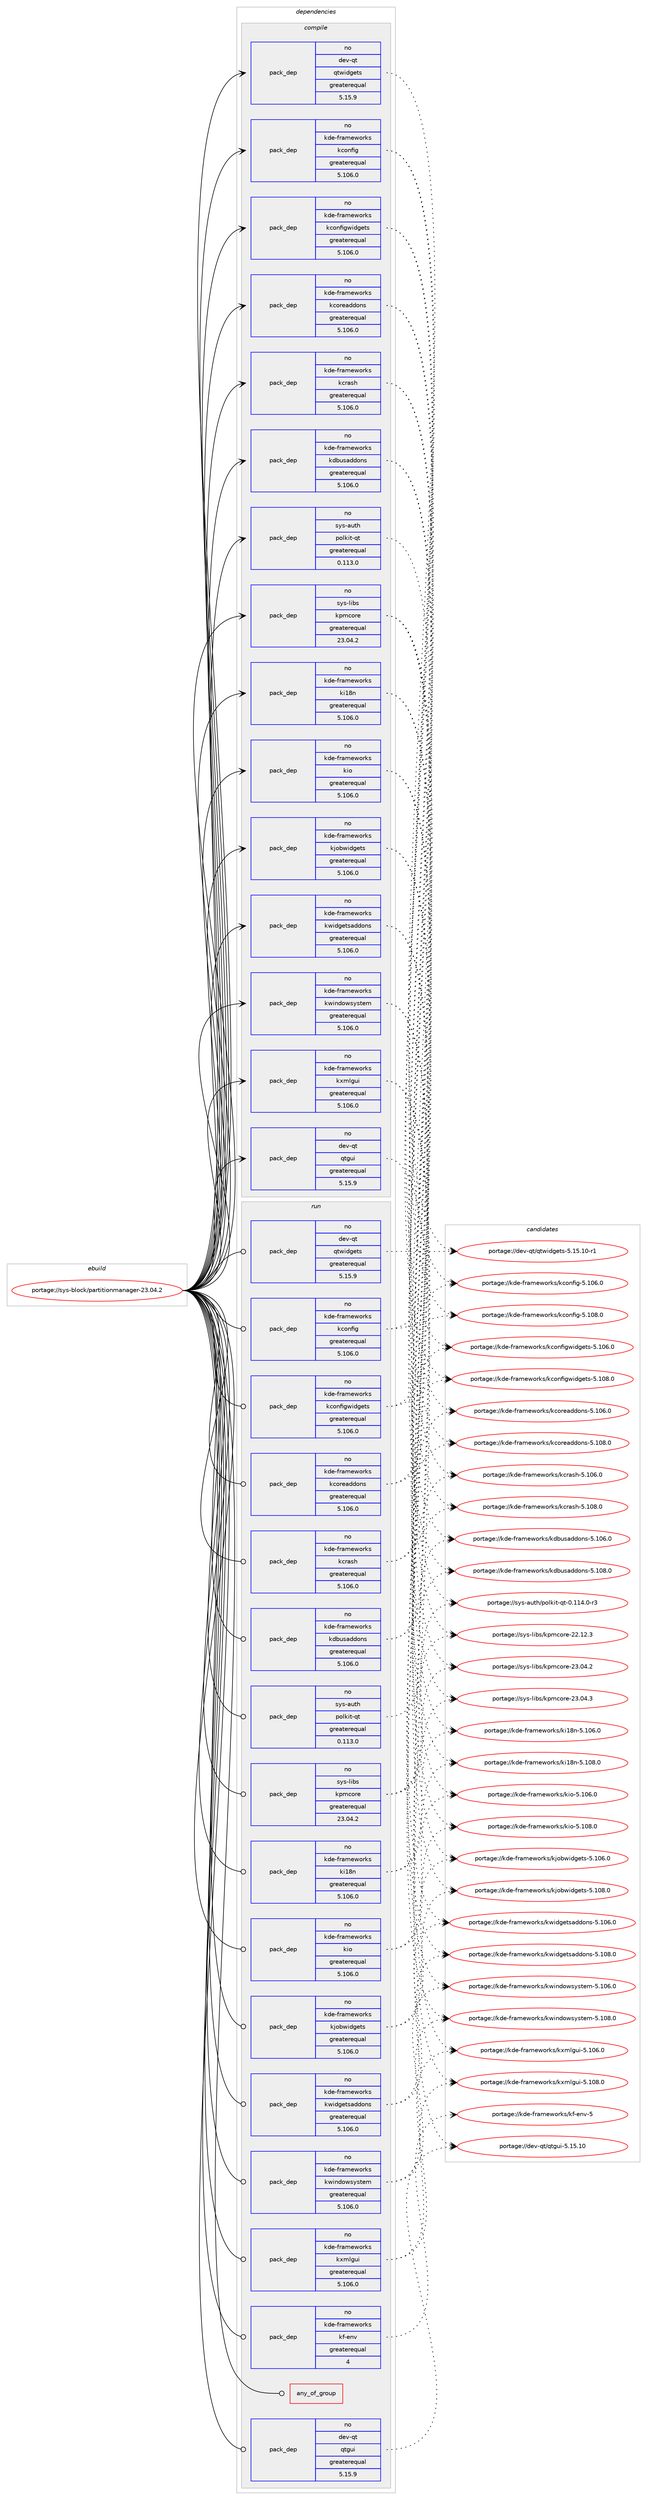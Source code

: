 digraph prolog {

# *************
# Graph options
# *************

newrank=true;
concentrate=true;
compound=true;
graph [rankdir=LR,fontname=Helvetica,fontsize=10,ranksep=1.5];#, ranksep=2.5, nodesep=0.2];
edge  [arrowhead=vee];
node  [fontname=Helvetica,fontsize=10];

# **********
# The ebuild
# **********

subgraph cluster_leftcol {
color=gray;
rank=same;
label=<<i>ebuild</i>>;
id [label="portage://sys-block/partitionmanager-23.04.2", color=red, width=4, href="../sys-block/partitionmanager-23.04.2.svg"];
}

# ****************
# The dependencies
# ****************

subgraph cluster_midcol {
color=gray;
label=<<i>dependencies</i>>;
subgraph cluster_compile {
fillcolor="#eeeeee";
style=filled;
label=<<i>compile</i>>;
# *** BEGIN UNKNOWN DEPENDENCY TYPE (TODO) ***
# id -> package_dependency(portage://sys-block/partitionmanager-23.04.2,install,no,dev-qt,qtcore,none,[,,],[slot(5)],[])
# *** END UNKNOWN DEPENDENCY TYPE (TODO) ***

subgraph pack435 {
dependency1037 [label=<<TABLE BORDER="0" CELLBORDER="1" CELLSPACING="0" CELLPADDING="4" WIDTH="220"><TR><TD ROWSPAN="6" CELLPADDING="30">pack_dep</TD></TR><TR><TD WIDTH="110">no</TD></TR><TR><TD>dev-qt</TD></TR><TR><TD>qtgui</TD></TR><TR><TD>greaterequal</TD></TR><TR><TD>5.15.9</TD></TR></TABLE>>, shape=none, color=blue];
}
id:e -> dependency1037:w [weight=20,style="solid",arrowhead="vee"];
subgraph pack436 {
dependency1038 [label=<<TABLE BORDER="0" CELLBORDER="1" CELLSPACING="0" CELLPADDING="4" WIDTH="220"><TR><TD ROWSPAN="6" CELLPADDING="30">pack_dep</TD></TR><TR><TD WIDTH="110">no</TD></TR><TR><TD>dev-qt</TD></TR><TR><TD>qtwidgets</TD></TR><TR><TD>greaterequal</TD></TR><TR><TD>5.15.9</TD></TR></TABLE>>, shape=none, color=blue];
}
id:e -> dependency1038:w [weight=20,style="solid",arrowhead="vee"];
subgraph pack437 {
dependency1039 [label=<<TABLE BORDER="0" CELLBORDER="1" CELLSPACING="0" CELLPADDING="4" WIDTH="220"><TR><TD ROWSPAN="6" CELLPADDING="30">pack_dep</TD></TR><TR><TD WIDTH="110">no</TD></TR><TR><TD>kde-frameworks</TD></TR><TR><TD>kconfig</TD></TR><TR><TD>greaterequal</TD></TR><TR><TD>5.106.0</TD></TR></TABLE>>, shape=none, color=blue];
}
id:e -> dependency1039:w [weight=20,style="solid",arrowhead="vee"];
subgraph pack438 {
dependency1040 [label=<<TABLE BORDER="0" CELLBORDER="1" CELLSPACING="0" CELLPADDING="4" WIDTH="220"><TR><TD ROWSPAN="6" CELLPADDING="30">pack_dep</TD></TR><TR><TD WIDTH="110">no</TD></TR><TR><TD>kde-frameworks</TD></TR><TR><TD>kconfigwidgets</TD></TR><TR><TD>greaterequal</TD></TR><TR><TD>5.106.0</TD></TR></TABLE>>, shape=none, color=blue];
}
id:e -> dependency1040:w [weight=20,style="solid",arrowhead="vee"];
subgraph pack439 {
dependency1041 [label=<<TABLE BORDER="0" CELLBORDER="1" CELLSPACING="0" CELLPADDING="4" WIDTH="220"><TR><TD ROWSPAN="6" CELLPADDING="30">pack_dep</TD></TR><TR><TD WIDTH="110">no</TD></TR><TR><TD>kde-frameworks</TD></TR><TR><TD>kcoreaddons</TD></TR><TR><TD>greaterequal</TD></TR><TR><TD>5.106.0</TD></TR></TABLE>>, shape=none, color=blue];
}
id:e -> dependency1041:w [weight=20,style="solid",arrowhead="vee"];
subgraph pack440 {
dependency1042 [label=<<TABLE BORDER="0" CELLBORDER="1" CELLSPACING="0" CELLPADDING="4" WIDTH="220"><TR><TD ROWSPAN="6" CELLPADDING="30">pack_dep</TD></TR><TR><TD WIDTH="110">no</TD></TR><TR><TD>kde-frameworks</TD></TR><TR><TD>kcrash</TD></TR><TR><TD>greaterequal</TD></TR><TR><TD>5.106.0</TD></TR></TABLE>>, shape=none, color=blue];
}
id:e -> dependency1042:w [weight=20,style="solid",arrowhead="vee"];
subgraph pack441 {
dependency1043 [label=<<TABLE BORDER="0" CELLBORDER="1" CELLSPACING="0" CELLPADDING="4" WIDTH="220"><TR><TD ROWSPAN="6" CELLPADDING="30">pack_dep</TD></TR><TR><TD WIDTH="110">no</TD></TR><TR><TD>kde-frameworks</TD></TR><TR><TD>kdbusaddons</TD></TR><TR><TD>greaterequal</TD></TR><TR><TD>5.106.0</TD></TR></TABLE>>, shape=none, color=blue];
}
id:e -> dependency1043:w [weight=20,style="solid",arrowhead="vee"];
subgraph pack442 {
dependency1044 [label=<<TABLE BORDER="0" CELLBORDER="1" CELLSPACING="0" CELLPADDING="4" WIDTH="220"><TR><TD ROWSPAN="6" CELLPADDING="30">pack_dep</TD></TR><TR><TD WIDTH="110">no</TD></TR><TR><TD>kde-frameworks</TD></TR><TR><TD>ki18n</TD></TR><TR><TD>greaterequal</TD></TR><TR><TD>5.106.0</TD></TR></TABLE>>, shape=none, color=blue];
}
id:e -> dependency1044:w [weight=20,style="solid",arrowhead="vee"];
subgraph pack443 {
dependency1045 [label=<<TABLE BORDER="0" CELLBORDER="1" CELLSPACING="0" CELLPADDING="4" WIDTH="220"><TR><TD ROWSPAN="6" CELLPADDING="30">pack_dep</TD></TR><TR><TD WIDTH="110">no</TD></TR><TR><TD>kde-frameworks</TD></TR><TR><TD>kio</TD></TR><TR><TD>greaterequal</TD></TR><TR><TD>5.106.0</TD></TR></TABLE>>, shape=none, color=blue];
}
id:e -> dependency1045:w [weight=20,style="solid",arrowhead="vee"];
subgraph pack444 {
dependency1046 [label=<<TABLE BORDER="0" CELLBORDER="1" CELLSPACING="0" CELLPADDING="4" WIDTH="220"><TR><TD ROWSPAN="6" CELLPADDING="30">pack_dep</TD></TR><TR><TD WIDTH="110">no</TD></TR><TR><TD>kde-frameworks</TD></TR><TR><TD>kjobwidgets</TD></TR><TR><TD>greaterequal</TD></TR><TR><TD>5.106.0</TD></TR></TABLE>>, shape=none, color=blue];
}
id:e -> dependency1046:w [weight=20,style="solid",arrowhead="vee"];
subgraph pack445 {
dependency1047 [label=<<TABLE BORDER="0" CELLBORDER="1" CELLSPACING="0" CELLPADDING="4" WIDTH="220"><TR><TD ROWSPAN="6" CELLPADDING="30">pack_dep</TD></TR><TR><TD WIDTH="110">no</TD></TR><TR><TD>kde-frameworks</TD></TR><TR><TD>kwidgetsaddons</TD></TR><TR><TD>greaterequal</TD></TR><TR><TD>5.106.0</TD></TR></TABLE>>, shape=none, color=blue];
}
id:e -> dependency1047:w [weight=20,style="solid",arrowhead="vee"];
subgraph pack446 {
dependency1048 [label=<<TABLE BORDER="0" CELLBORDER="1" CELLSPACING="0" CELLPADDING="4" WIDTH="220"><TR><TD ROWSPAN="6" CELLPADDING="30">pack_dep</TD></TR><TR><TD WIDTH="110">no</TD></TR><TR><TD>kde-frameworks</TD></TR><TR><TD>kwindowsystem</TD></TR><TR><TD>greaterequal</TD></TR><TR><TD>5.106.0</TD></TR></TABLE>>, shape=none, color=blue];
}
id:e -> dependency1048:w [weight=20,style="solid",arrowhead="vee"];
subgraph pack447 {
dependency1049 [label=<<TABLE BORDER="0" CELLBORDER="1" CELLSPACING="0" CELLPADDING="4" WIDTH="220"><TR><TD ROWSPAN="6" CELLPADDING="30">pack_dep</TD></TR><TR><TD WIDTH="110">no</TD></TR><TR><TD>kde-frameworks</TD></TR><TR><TD>kxmlgui</TD></TR><TR><TD>greaterequal</TD></TR><TR><TD>5.106.0</TD></TR></TABLE>>, shape=none, color=blue];
}
id:e -> dependency1049:w [weight=20,style="solid",arrowhead="vee"];
subgraph pack448 {
dependency1050 [label=<<TABLE BORDER="0" CELLBORDER="1" CELLSPACING="0" CELLPADDING="4" WIDTH="220"><TR><TD ROWSPAN="6" CELLPADDING="30">pack_dep</TD></TR><TR><TD WIDTH="110">no</TD></TR><TR><TD>sys-auth</TD></TR><TR><TD>polkit-qt</TD></TR><TR><TD>greaterequal</TD></TR><TR><TD>0.113.0</TD></TR></TABLE>>, shape=none, color=blue];
}
id:e -> dependency1050:w [weight=20,style="solid",arrowhead="vee"];
subgraph pack449 {
dependency1051 [label=<<TABLE BORDER="0" CELLBORDER="1" CELLSPACING="0" CELLPADDING="4" WIDTH="220"><TR><TD ROWSPAN="6" CELLPADDING="30">pack_dep</TD></TR><TR><TD WIDTH="110">no</TD></TR><TR><TD>sys-libs</TD></TR><TR><TD>kpmcore</TD></TR><TR><TD>greaterequal</TD></TR><TR><TD>23.04.2</TD></TR></TABLE>>, shape=none, color=blue];
}
id:e -> dependency1051:w [weight=20,style="solid",arrowhead="vee"];
}
subgraph cluster_compileandrun {
fillcolor="#eeeeee";
style=filled;
label=<<i>compile and run</i>>;
}
subgraph cluster_run {
fillcolor="#eeeeee";
style=filled;
label=<<i>run</i>>;
subgraph any12 {
dependency1052 [label=<<TABLE BORDER="0" CELLBORDER="1" CELLSPACING="0" CELLPADDING="4"><TR><TD CELLPADDING="10">any_of_group</TD></TR></TABLE>>, shape=none, color=red];# *** BEGIN UNKNOWN DEPENDENCY TYPE (TODO) ***
# dependency1052 -> package_dependency(portage://sys-block/partitionmanager-23.04.2,run,no,kde-frameworks,breeze-icons,none,[,,],any_different_slot,[])
# *** END UNKNOWN DEPENDENCY TYPE (TODO) ***

# *** BEGIN UNKNOWN DEPENDENCY TYPE (TODO) ***
# dependency1052 -> package_dependency(portage://sys-block/partitionmanager-23.04.2,run,no,kde-frameworks,oxygen-icons,none,[,,],any_different_slot,[])
# *** END UNKNOWN DEPENDENCY TYPE (TODO) ***

}
id:e -> dependency1052:w [weight=20,style="solid",arrowhead="odot"];
# *** BEGIN UNKNOWN DEPENDENCY TYPE (TODO) ***
# id -> package_dependency(portage://sys-block/partitionmanager-23.04.2,run,no,dev-qt,qtcore,none,[,,],[slot(5)],[])
# *** END UNKNOWN DEPENDENCY TYPE (TODO) ***

subgraph pack450 {
dependency1053 [label=<<TABLE BORDER="0" CELLBORDER="1" CELLSPACING="0" CELLPADDING="4" WIDTH="220"><TR><TD ROWSPAN="6" CELLPADDING="30">pack_dep</TD></TR><TR><TD WIDTH="110">no</TD></TR><TR><TD>dev-qt</TD></TR><TR><TD>qtgui</TD></TR><TR><TD>greaterequal</TD></TR><TR><TD>5.15.9</TD></TR></TABLE>>, shape=none, color=blue];
}
id:e -> dependency1053:w [weight=20,style="solid",arrowhead="odot"];
subgraph pack451 {
dependency1054 [label=<<TABLE BORDER="0" CELLBORDER="1" CELLSPACING="0" CELLPADDING="4" WIDTH="220"><TR><TD ROWSPAN="6" CELLPADDING="30">pack_dep</TD></TR><TR><TD WIDTH="110">no</TD></TR><TR><TD>dev-qt</TD></TR><TR><TD>qtwidgets</TD></TR><TR><TD>greaterequal</TD></TR><TR><TD>5.15.9</TD></TR></TABLE>>, shape=none, color=blue];
}
id:e -> dependency1054:w [weight=20,style="solid",arrowhead="odot"];
subgraph pack452 {
dependency1055 [label=<<TABLE BORDER="0" CELLBORDER="1" CELLSPACING="0" CELLPADDING="4" WIDTH="220"><TR><TD ROWSPAN="6" CELLPADDING="30">pack_dep</TD></TR><TR><TD WIDTH="110">no</TD></TR><TR><TD>kde-frameworks</TD></TR><TR><TD>kconfig</TD></TR><TR><TD>greaterequal</TD></TR><TR><TD>5.106.0</TD></TR></TABLE>>, shape=none, color=blue];
}
id:e -> dependency1055:w [weight=20,style="solid",arrowhead="odot"];
subgraph pack453 {
dependency1056 [label=<<TABLE BORDER="0" CELLBORDER="1" CELLSPACING="0" CELLPADDING="4" WIDTH="220"><TR><TD ROWSPAN="6" CELLPADDING="30">pack_dep</TD></TR><TR><TD WIDTH="110">no</TD></TR><TR><TD>kde-frameworks</TD></TR><TR><TD>kconfigwidgets</TD></TR><TR><TD>greaterequal</TD></TR><TR><TD>5.106.0</TD></TR></TABLE>>, shape=none, color=blue];
}
id:e -> dependency1056:w [weight=20,style="solid",arrowhead="odot"];
subgraph pack454 {
dependency1057 [label=<<TABLE BORDER="0" CELLBORDER="1" CELLSPACING="0" CELLPADDING="4" WIDTH="220"><TR><TD ROWSPAN="6" CELLPADDING="30">pack_dep</TD></TR><TR><TD WIDTH="110">no</TD></TR><TR><TD>kde-frameworks</TD></TR><TR><TD>kcoreaddons</TD></TR><TR><TD>greaterequal</TD></TR><TR><TD>5.106.0</TD></TR></TABLE>>, shape=none, color=blue];
}
id:e -> dependency1057:w [weight=20,style="solid",arrowhead="odot"];
subgraph pack455 {
dependency1058 [label=<<TABLE BORDER="0" CELLBORDER="1" CELLSPACING="0" CELLPADDING="4" WIDTH="220"><TR><TD ROWSPAN="6" CELLPADDING="30">pack_dep</TD></TR><TR><TD WIDTH="110">no</TD></TR><TR><TD>kde-frameworks</TD></TR><TR><TD>kcrash</TD></TR><TR><TD>greaterequal</TD></TR><TR><TD>5.106.0</TD></TR></TABLE>>, shape=none, color=blue];
}
id:e -> dependency1058:w [weight=20,style="solid",arrowhead="odot"];
subgraph pack456 {
dependency1059 [label=<<TABLE BORDER="0" CELLBORDER="1" CELLSPACING="0" CELLPADDING="4" WIDTH="220"><TR><TD ROWSPAN="6" CELLPADDING="30">pack_dep</TD></TR><TR><TD WIDTH="110">no</TD></TR><TR><TD>kde-frameworks</TD></TR><TR><TD>kdbusaddons</TD></TR><TR><TD>greaterequal</TD></TR><TR><TD>5.106.0</TD></TR></TABLE>>, shape=none, color=blue];
}
id:e -> dependency1059:w [weight=20,style="solid",arrowhead="odot"];
subgraph pack457 {
dependency1060 [label=<<TABLE BORDER="0" CELLBORDER="1" CELLSPACING="0" CELLPADDING="4" WIDTH="220"><TR><TD ROWSPAN="6" CELLPADDING="30">pack_dep</TD></TR><TR><TD WIDTH="110">no</TD></TR><TR><TD>kde-frameworks</TD></TR><TR><TD>kf-env</TD></TR><TR><TD>greaterequal</TD></TR><TR><TD>4</TD></TR></TABLE>>, shape=none, color=blue];
}
id:e -> dependency1060:w [weight=20,style="solid",arrowhead="odot"];
subgraph pack458 {
dependency1061 [label=<<TABLE BORDER="0" CELLBORDER="1" CELLSPACING="0" CELLPADDING="4" WIDTH="220"><TR><TD ROWSPAN="6" CELLPADDING="30">pack_dep</TD></TR><TR><TD WIDTH="110">no</TD></TR><TR><TD>kde-frameworks</TD></TR><TR><TD>ki18n</TD></TR><TR><TD>greaterequal</TD></TR><TR><TD>5.106.0</TD></TR></TABLE>>, shape=none, color=blue];
}
id:e -> dependency1061:w [weight=20,style="solid",arrowhead="odot"];
subgraph pack459 {
dependency1062 [label=<<TABLE BORDER="0" CELLBORDER="1" CELLSPACING="0" CELLPADDING="4" WIDTH="220"><TR><TD ROWSPAN="6" CELLPADDING="30">pack_dep</TD></TR><TR><TD WIDTH="110">no</TD></TR><TR><TD>kde-frameworks</TD></TR><TR><TD>kio</TD></TR><TR><TD>greaterequal</TD></TR><TR><TD>5.106.0</TD></TR></TABLE>>, shape=none, color=blue];
}
id:e -> dependency1062:w [weight=20,style="solid",arrowhead="odot"];
subgraph pack460 {
dependency1063 [label=<<TABLE BORDER="0" CELLBORDER="1" CELLSPACING="0" CELLPADDING="4" WIDTH="220"><TR><TD ROWSPAN="6" CELLPADDING="30">pack_dep</TD></TR><TR><TD WIDTH="110">no</TD></TR><TR><TD>kde-frameworks</TD></TR><TR><TD>kjobwidgets</TD></TR><TR><TD>greaterequal</TD></TR><TR><TD>5.106.0</TD></TR></TABLE>>, shape=none, color=blue];
}
id:e -> dependency1063:w [weight=20,style="solid",arrowhead="odot"];
subgraph pack461 {
dependency1064 [label=<<TABLE BORDER="0" CELLBORDER="1" CELLSPACING="0" CELLPADDING="4" WIDTH="220"><TR><TD ROWSPAN="6" CELLPADDING="30">pack_dep</TD></TR><TR><TD WIDTH="110">no</TD></TR><TR><TD>kde-frameworks</TD></TR><TR><TD>kwidgetsaddons</TD></TR><TR><TD>greaterequal</TD></TR><TR><TD>5.106.0</TD></TR></TABLE>>, shape=none, color=blue];
}
id:e -> dependency1064:w [weight=20,style="solid",arrowhead="odot"];
subgraph pack462 {
dependency1065 [label=<<TABLE BORDER="0" CELLBORDER="1" CELLSPACING="0" CELLPADDING="4" WIDTH="220"><TR><TD ROWSPAN="6" CELLPADDING="30">pack_dep</TD></TR><TR><TD WIDTH="110">no</TD></TR><TR><TD>kde-frameworks</TD></TR><TR><TD>kwindowsystem</TD></TR><TR><TD>greaterequal</TD></TR><TR><TD>5.106.0</TD></TR></TABLE>>, shape=none, color=blue];
}
id:e -> dependency1065:w [weight=20,style="solid",arrowhead="odot"];
subgraph pack463 {
dependency1066 [label=<<TABLE BORDER="0" CELLBORDER="1" CELLSPACING="0" CELLPADDING="4" WIDTH="220"><TR><TD ROWSPAN="6" CELLPADDING="30">pack_dep</TD></TR><TR><TD WIDTH="110">no</TD></TR><TR><TD>kde-frameworks</TD></TR><TR><TD>kxmlgui</TD></TR><TR><TD>greaterequal</TD></TR><TR><TD>5.106.0</TD></TR></TABLE>>, shape=none, color=blue];
}
id:e -> dependency1066:w [weight=20,style="solid",arrowhead="odot"];
subgraph pack464 {
dependency1067 [label=<<TABLE BORDER="0" CELLBORDER="1" CELLSPACING="0" CELLPADDING="4" WIDTH="220"><TR><TD ROWSPAN="6" CELLPADDING="30">pack_dep</TD></TR><TR><TD WIDTH="110">no</TD></TR><TR><TD>sys-auth</TD></TR><TR><TD>polkit-qt</TD></TR><TR><TD>greaterequal</TD></TR><TR><TD>0.113.0</TD></TR></TABLE>>, shape=none, color=blue];
}
id:e -> dependency1067:w [weight=20,style="solid",arrowhead="odot"];
subgraph pack465 {
dependency1068 [label=<<TABLE BORDER="0" CELLBORDER="1" CELLSPACING="0" CELLPADDING="4" WIDTH="220"><TR><TD ROWSPAN="6" CELLPADDING="30">pack_dep</TD></TR><TR><TD WIDTH="110">no</TD></TR><TR><TD>sys-libs</TD></TR><TR><TD>kpmcore</TD></TR><TR><TD>greaterequal</TD></TR><TR><TD>23.04.2</TD></TR></TABLE>>, shape=none, color=blue];
}
id:e -> dependency1068:w [weight=20,style="solid",arrowhead="odot"];
}
}

# **************
# The candidates
# **************

subgraph cluster_choices {
rank=same;
color=gray;
label=<<i>candidates</i>>;

subgraph choice435 {
color=black;
nodesep=1;
choice10010111845113116471131161031171054553464953464948 [label="portage://dev-qt/qtgui-5.15.10", color=red, width=4,href="../dev-qt/qtgui-5.15.10.svg"];
dependency1037:e -> choice10010111845113116471131161031171054553464953464948:w [style=dotted,weight="100"];
}
subgraph choice436 {
color=black;
nodesep=1;
choice100101118451131164711311611910510010310111611545534649534649484511449 [label="portage://dev-qt/qtwidgets-5.15.10-r1", color=red, width=4,href="../dev-qt/qtwidgets-5.15.10-r1.svg"];
dependency1038:e -> choice100101118451131164711311611910510010310111611545534649534649484511449:w [style=dotted,weight="100"];
}
subgraph choice437 {
color=black;
nodesep=1;
choice107100101451021149710910111911111410711547107991111101021051034553464948544648 [label="portage://kde-frameworks/kconfig-5.106.0", color=red, width=4,href="../kde-frameworks/kconfig-5.106.0.svg"];
choice107100101451021149710910111911111410711547107991111101021051034553464948564648 [label="portage://kde-frameworks/kconfig-5.108.0", color=red, width=4,href="../kde-frameworks/kconfig-5.108.0.svg"];
dependency1039:e -> choice107100101451021149710910111911111410711547107991111101021051034553464948544648:w [style=dotted,weight="100"];
dependency1039:e -> choice107100101451021149710910111911111410711547107991111101021051034553464948564648:w [style=dotted,weight="100"];
}
subgraph choice438 {
color=black;
nodesep=1;
choice107100101451021149710910111911111410711547107991111101021051031191051001031011161154553464948544648 [label="portage://kde-frameworks/kconfigwidgets-5.106.0", color=red, width=4,href="../kde-frameworks/kconfigwidgets-5.106.0.svg"];
choice107100101451021149710910111911111410711547107991111101021051031191051001031011161154553464948564648 [label="portage://kde-frameworks/kconfigwidgets-5.108.0", color=red, width=4,href="../kde-frameworks/kconfigwidgets-5.108.0.svg"];
dependency1040:e -> choice107100101451021149710910111911111410711547107991111101021051031191051001031011161154553464948544648:w [style=dotted,weight="100"];
dependency1040:e -> choice107100101451021149710910111911111410711547107991111101021051031191051001031011161154553464948564648:w [style=dotted,weight="100"];
}
subgraph choice439 {
color=black;
nodesep=1;
choice10710010145102114971091011191111141071154710799111114101971001001111101154553464948544648 [label="portage://kde-frameworks/kcoreaddons-5.106.0", color=red, width=4,href="../kde-frameworks/kcoreaddons-5.106.0.svg"];
choice10710010145102114971091011191111141071154710799111114101971001001111101154553464948564648 [label="portage://kde-frameworks/kcoreaddons-5.108.0", color=red, width=4,href="../kde-frameworks/kcoreaddons-5.108.0.svg"];
dependency1041:e -> choice10710010145102114971091011191111141071154710799111114101971001001111101154553464948544648:w [style=dotted,weight="100"];
dependency1041:e -> choice10710010145102114971091011191111141071154710799111114101971001001111101154553464948564648:w [style=dotted,weight="100"];
}
subgraph choice440 {
color=black;
nodesep=1;
choice10710010145102114971091011191111141071154710799114971151044553464948544648 [label="portage://kde-frameworks/kcrash-5.106.0", color=red, width=4,href="../kde-frameworks/kcrash-5.106.0.svg"];
choice10710010145102114971091011191111141071154710799114971151044553464948564648 [label="portage://kde-frameworks/kcrash-5.108.0", color=red, width=4,href="../kde-frameworks/kcrash-5.108.0.svg"];
dependency1042:e -> choice10710010145102114971091011191111141071154710799114971151044553464948544648:w [style=dotted,weight="100"];
dependency1042:e -> choice10710010145102114971091011191111141071154710799114971151044553464948564648:w [style=dotted,weight="100"];
}
subgraph choice441 {
color=black;
nodesep=1;
choice10710010145102114971091011191111141071154710710098117115971001001111101154553464948544648 [label="portage://kde-frameworks/kdbusaddons-5.106.0", color=red, width=4,href="../kde-frameworks/kdbusaddons-5.106.0.svg"];
choice10710010145102114971091011191111141071154710710098117115971001001111101154553464948564648 [label="portage://kde-frameworks/kdbusaddons-5.108.0", color=red, width=4,href="../kde-frameworks/kdbusaddons-5.108.0.svg"];
dependency1043:e -> choice10710010145102114971091011191111141071154710710098117115971001001111101154553464948544648:w [style=dotted,weight="100"];
dependency1043:e -> choice10710010145102114971091011191111141071154710710098117115971001001111101154553464948564648:w [style=dotted,weight="100"];
}
subgraph choice442 {
color=black;
nodesep=1;
choice10710010145102114971091011191111141071154710710549561104553464948544648 [label="portage://kde-frameworks/ki18n-5.106.0", color=red, width=4,href="../kde-frameworks/ki18n-5.106.0.svg"];
choice10710010145102114971091011191111141071154710710549561104553464948564648 [label="portage://kde-frameworks/ki18n-5.108.0", color=red, width=4,href="../kde-frameworks/ki18n-5.108.0.svg"];
dependency1044:e -> choice10710010145102114971091011191111141071154710710549561104553464948544648:w [style=dotted,weight="100"];
dependency1044:e -> choice10710010145102114971091011191111141071154710710549561104553464948564648:w [style=dotted,weight="100"];
}
subgraph choice443 {
color=black;
nodesep=1;
choice1071001014510211497109101119111114107115471071051114553464948544648 [label="portage://kde-frameworks/kio-5.106.0", color=red, width=4,href="../kde-frameworks/kio-5.106.0.svg"];
choice1071001014510211497109101119111114107115471071051114553464948564648 [label="portage://kde-frameworks/kio-5.108.0", color=red, width=4,href="../kde-frameworks/kio-5.108.0.svg"];
dependency1045:e -> choice1071001014510211497109101119111114107115471071051114553464948544648:w [style=dotted,weight="100"];
dependency1045:e -> choice1071001014510211497109101119111114107115471071051114553464948564648:w [style=dotted,weight="100"];
}
subgraph choice444 {
color=black;
nodesep=1;
choice107100101451021149710910111911111410711547107106111981191051001031011161154553464948544648 [label="portage://kde-frameworks/kjobwidgets-5.106.0", color=red, width=4,href="../kde-frameworks/kjobwidgets-5.106.0.svg"];
choice107100101451021149710910111911111410711547107106111981191051001031011161154553464948564648 [label="portage://kde-frameworks/kjobwidgets-5.108.0", color=red, width=4,href="../kde-frameworks/kjobwidgets-5.108.0.svg"];
dependency1046:e -> choice107100101451021149710910111911111410711547107106111981191051001031011161154553464948544648:w [style=dotted,weight="100"];
dependency1046:e -> choice107100101451021149710910111911111410711547107106111981191051001031011161154553464948564648:w [style=dotted,weight="100"];
}
subgraph choice445 {
color=black;
nodesep=1;
choice107100101451021149710910111911111410711547107119105100103101116115971001001111101154553464948544648 [label="portage://kde-frameworks/kwidgetsaddons-5.106.0", color=red, width=4,href="../kde-frameworks/kwidgetsaddons-5.106.0.svg"];
choice107100101451021149710910111911111410711547107119105100103101116115971001001111101154553464948564648 [label="portage://kde-frameworks/kwidgetsaddons-5.108.0", color=red, width=4,href="../kde-frameworks/kwidgetsaddons-5.108.0.svg"];
dependency1047:e -> choice107100101451021149710910111911111410711547107119105100103101116115971001001111101154553464948544648:w [style=dotted,weight="100"];
dependency1047:e -> choice107100101451021149710910111911111410711547107119105100103101116115971001001111101154553464948564648:w [style=dotted,weight="100"];
}
subgraph choice446 {
color=black;
nodesep=1;
choice1071001014510211497109101119111114107115471071191051101001111191151211151161011094553464948544648 [label="portage://kde-frameworks/kwindowsystem-5.106.0", color=red, width=4,href="../kde-frameworks/kwindowsystem-5.106.0.svg"];
choice1071001014510211497109101119111114107115471071191051101001111191151211151161011094553464948564648 [label="portage://kde-frameworks/kwindowsystem-5.108.0", color=red, width=4,href="../kde-frameworks/kwindowsystem-5.108.0.svg"];
dependency1048:e -> choice1071001014510211497109101119111114107115471071191051101001111191151211151161011094553464948544648:w [style=dotted,weight="100"];
dependency1048:e -> choice1071001014510211497109101119111114107115471071191051101001111191151211151161011094553464948564648:w [style=dotted,weight="100"];
}
subgraph choice447 {
color=black;
nodesep=1;
choice1071001014510211497109101119111114107115471071201091081031171054553464948544648 [label="portage://kde-frameworks/kxmlgui-5.106.0", color=red, width=4,href="../kde-frameworks/kxmlgui-5.106.0.svg"];
choice1071001014510211497109101119111114107115471071201091081031171054553464948564648 [label="portage://kde-frameworks/kxmlgui-5.108.0", color=red, width=4,href="../kde-frameworks/kxmlgui-5.108.0.svg"];
dependency1049:e -> choice1071001014510211497109101119111114107115471071201091081031171054553464948544648:w [style=dotted,weight="100"];
dependency1049:e -> choice1071001014510211497109101119111114107115471071201091081031171054553464948564648:w [style=dotted,weight="100"];
}
subgraph choice448 {
color=black;
nodesep=1;
choice1151211154597117116104471121111081071051164511311645484649495246484511451 [label="portage://sys-auth/polkit-qt-0.114.0-r3", color=red, width=4,href="../sys-auth/polkit-qt-0.114.0-r3.svg"];
dependency1050:e -> choice1151211154597117116104471121111081071051164511311645484649495246484511451:w [style=dotted,weight="100"];
}
subgraph choice449 {
color=black;
nodesep=1;
choice115121115451081059811547107112109991111141014550504649504651 [label="portage://sys-libs/kpmcore-22.12.3", color=red, width=4,href="../sys-libs/kpmcore-22.12.3.svg"];
choice115121115451081059811547107112109991111141014550514648524650 [label="portage://sys-libs/kpmcore-23.04.2", color=red, width=4,href="../sys-libs/kpmcore-23.04.2.svg"];
choice115121115451081059811547107112109991111141014550514648524651 [label="portage://sys-libs/kpmcore-23.04.3", color=red, width=4,href="../sys-libs/kpmcore-23.04.3.svg"];
dependency1051:e -> choice115121115451081059811547107112109991111141014550504649504651:w [style=dotted,weight="100"];
dependency1051:e -> choice115121115451081059811547107112109991111141014550514648524650:w [style=dotted,weight="100"];
dependency1051:e -> choice115121115451081059811547107112109991111141014550514648524651:w [style=dotted,weight="100"];
}
subgraph choice450 {
color=black;
nodesep=1;
choice10010111845113116471131161031171054553464953464948 [label="portage://dev-qt/qtgui-5.15.10", color=red, width=4,href="../dev-qt/qtgui-5.15.10.svg"];
dependency1053:e -> choice10010111845113116471131161031171054553464953464948:w [style=dotted,weight="100"];
}
subgraph choice451 {
color=black;
nodesep=1;
choice100101118451131164711311611910510010310111611545534649534649484511449 [label="portage://dev-qt/qtwidgets-5.15.10-r1", color=red, width=4,href="../dev-qt/qtwidgets-5.15.10-r1.svg"];
dependency1054:e -> choice100101118451131164711311611910510010310111611545534649534649484511449:w [style=dotted,weight="100"];
}
subgraph choice452 {
color=black;
nodesep=1;
choice107100101451021149710910111911111410711547107991111101021051034553464948544648 [label="portage://kde-frameworks/kconfig-5.106.0", color=red, width=4,href="../kde-frameworks/kconfig-5.106.0.svg"];
choice107100101451021149710910111911111410711547107991111101021051034553464948564648 [label="portage://kde-frameworks/kconfig-5.108.0", color=red, width=4,href="../kde-frameworks/kconfig-5.108.0.svg"];
dependency1055:e -> choice107100101451021149710910111911111410711547107991111101021051034553464948544648:w [style=dotted,weight="100"];
dependency1055:e -> choice107100101451021149710910111911111410711547107991111101021051034553464948564648:w [style=dotted,weight="100"];
}
subgraph choice453 {
color=black;
nodesep=1;
choice107100101451021149710910111911111410711547107991111101021051031191051001031011161154553464948544648 [label="portage://kde-frameworks/kconfigwidgets-5.106.0", color=red, width=4,href="../kde-frameworks/kconfigwidgets-5.106.0.svg"];
choice107100101451021149710910111911111410711547107991111101021051031191051001031011161154553464948564648 [label="portage://kde-frameworks/kconfigwidgets-5.108.0", color=red, width=4,href="../kde-frameworks/kconfigwidgets-5.108.0.svg"];
dependency1056:e -> choice107100101451021149710910111911111410711547107991111101021051031191051001031011161154553464948544648:w [style=dotted,weight="100"];
dependency1056:e -> choice107100101451021149710910111911111410711547107991111101021051031191051001031011161154553464948564648:w [style=dotted,weight="100"];
}
subgraph choice454 {
color=black;
nodesep=1;
choice10710010145102114971091011191111141071154710799111114101971001001111101154553464948544648 [label="portage://kde-frameworks/kcoreaddons-5.106.0", color=red, width=4,href="../kde-frameworks/kcoreaddons-5.106.0.svg"];
choice10710010145102114971091011191111141071154710799111114101971001001111101154553464948564648 [label="portage://kde-frameworks/kcoreaddons-5.108.0", color=red, width=4,href="../kde-frameworks/kcoreaddons-5.108.0.svg"];
dependency1057:e -> choice10710010145102114971091011191111141071154710799111114101971001001111101154553464948544648:w [style=dotted,weight="100"];
dependency1057:e -> choice10710010145102114971091011191111141071154710799111114101971001001111101154553464948564648:w [style=dotted,weight="100"];
}
subgraph choice455 {
color=black;
nodesep=1;
choice10710010145102114971091011191111141071154710799114971151044553464948544648 [label="portage://kde-frameworks/kcrash-5.106.0", color=red, width=4,href="../kde-frameworks/kcrash-5.106.0.svg"];
choice10710010145102114971091011191111141071154710799114971151044553464948564648 [label="portage://kde-frameworks/kcrash-5.108.0", color=red, width=4,href="../kde-frameworks/kcrash-5.108.0.svg"];
dependency1058:e -> choice10710010145102114971091011191111141071154710799114971151044553464948544648:w [style=dotted,weight="100"];
dependency1058:e -> choice10710010145102114971091011191111141071154710799114971151044553464948564648:w [style=dotted,weight="100"];
}
subgraph choice456 {
color=black;
nodesep=1;
choice10710010145102114971091011191111141071154710710098117115971001001111101154553464948544648 [label="portage://kde-frameworks/kdbusaddons-5.106.0", color=red, width=4,href="../kde-frameworks/kdbusaddons-5.106.0.svg"];
choice10710010145102114971091011191111141071154710710098117115971001001111101154553464948564648 [label="portage://kde-frameworks/kdbusaddons-5.108.0", color=red, width=4,href="../kde-frameworks/kdbusaddons-5.108.0.svg"];
dependency1059:e -> choice10710010145102114971091011191111141071154710710098117115971001001111101154553464948544648:w [style=dotted,weight="100"];
dependency1059:e -> choice10710010145102114971091011191111141071154710710098117115971001001111101154553464948564648:w [style=dotted,weight="100"];
}
subgraph choice457 {
color=black;
nodesep=1;
choice107100101451021149710910111911111410711547107102451011101184553 [label="portage://kde-frameworks/kf-env-5", color=red, width=4,href="../kde-frameworks/kf-env-5.svg"];
dependency1060:e -> choice107100101451021149710910111911111410711547107102451011101184553:w [style=dotted,weight="100"];
}
subgraph choice458 {
color=black;
nodesep=1;
choice10710010145102114971091011191111141071154710710549561104553464948544648 [label="portage://kde-frameworks/ki18n-5.106.0", color=red, width=4,href="../kde-frameworks/ki18n-5.106.0.svg"];
choice10710010145102114971091011191111141071154710710549561104553464948564648 [label="portage://kde-frameworks/ki18n-5.108.0", color=red, width=4,href="../kde-frameworks/ki18n-5.108.0.svg"];
dependency1061:e -> choice10710010145102114971091011191111141071154710710549561104553464948544648:w [style=dotted,weight="100"];
dependency1061:e -> choice10710010145102114971091011191111141071154710710549561104553464948564648:w [style=dotted,weight="100"];
}
subgraph choice459 {
color=black;
nodesep=1;
choice1071001014510211497109101119111114107115471071051114553464948544648 [label="portage://kde-frameworks/kio-5.106.0", color=red, width=4,href="../kde-frameworks/kio-5.106.0.svg"];
choice1071001014510211497109101119111114107115471071051114553464948564648 [label="portage://kde-frameworks/kio-5.108.0", color=red, width=4,href="../kde-frameworks/kio-5.108.0.svg"];
dependency1062:e -> choice1071001014510211497109101119111114107115471071051114553464948544648:w [style=dotted,weight="100"];
dependency1062:e -> choice1071001014510211497109101119111114107115471071051114553464948564648:w [style=dotted,weight="100"];
}
subgraph choice460 {
color=black;
nodesep=1;
choice107100101451021149710910111911111410711547107106111981191051001031011161154553464948544648 [label="portage://kde-frameworks/kjobwidgets-5.106.0", color=red, width=4,href="../kde-frameworks/kjobwidgets-5.106.0.svg"];
choice107100101451021149710910111911111410711547107106111981191051001031011161154553464948564648 [label="portage://kde-frameworks/kjobwidgets-5.108.0", color=red, width=4,href="../kde-frameworks/kjobwidgets-5.108.0.svg"];
dependency1063:e -> choice107100101451021149710910111911111410711547107106111981191051001031011161154553464948544648:w [style=dotted,weight="100"];
dependency1063:e -> choice107100101451021149710910111911111410711547107106111981191051001031011161154553464948564648:w [style=dotted,weight="100"];
}
subgraph choice461 {
color=black;
nodesep=1;
choice107100101451021149710910111911111410711547107119105100103101116115971001001111101154553464948544648 [label="portage://kde-frameworks/kwidgetsaddons-5.106.0", color=red, width=4,href="../kde-frameworks/kwidgetsaddons-5.106.0.svg"];
choice107100101451021149710910111911111410711547107119105100103101116115971001001111101154553464948564648 [label="portage://kde-frameworks/kwidgetsaddons-5.108.0", color=red, width=4,href="../kde-frameworks/kwidgetsaddons-5.108.0.svg"];
dependency1064:e -> choice107100101451021149710910111911111410711547107119105100103101116115971001001111101154553464948544648:w [style=dotted,weight="100"];
dependency1064:e -> choice107100101451021149710910111911111410711547107119105100103101116115971001001111101154553464948564648:w [style=dotted,weight="100"];
}
subgraph choice462 {
color=black;
nodesep=1;
choice1071001014510211497109101119111114107115471071191051101001111191151211151161011094553464948544648 [label="portage://kde-frameworks/kwindowsystem-5.106.0", color=red, width=4,href="../kde-frameworks/kwindowsystem-5.106.0.svg"];
choice1071001014510211497109101119111114107115471071191051101001111191151211151161011094553464948564648 [label="portage://kde-frameworks/kwindowsystem-5.108.0", color=red, width=4,href="../kde-frameworks/kwindowsystem-5.108.0.svg"];
dependency1065:e -> choice1071001014510211497109101119111114107115471071191051101001111191151211151161011094553464948544648:w [style=dotted,weight="100"];
dependency1065:e -> choice1071001014510211497109101119111114107115471071191051101001111191151211151161011094553464948564648:w [style=dotted,weight="100"];
}
subgraph choice463 {
color=black;
nodesep=1;
choice1071001014510211497109101119111114107115471071201091081031171054553464948544648 [label="portage://kde-frameworks/kxmlgui-5.106.0", color=red, width=4,href="../kde-frameworks/kxmlgui-5.106.0.svg"];
choice1071001014510211497109101119111114107115471071201091081031171054553464948564648 [label="portage://kde-frameworks/kxmlgui-5.108.0", color=red, width=4,href="../kde-frameworks/kxmlgui-5.108.0.svg"];
dependency1066:e -> choice1071001014510211497109101119111114107115471071201091081031171054553464948544648:w [style=dotted,weight="100"];
dependency1066:e -> choice1071001014510211497109101119111114107115471071201091081031171054553464948564648:w [style=dotted,weight="100"];
}
subgraph choice464 {
color=black;
nodesep=1;
choice1151211154597117116104471121111081071051164511311645484649495246484511451 [label="portage://sys-auth/polkit-qt-0.114.0-r3", color=red, width=4,href="../sys-auth/polkit-qt-0.114.0-r3.svg"];
dependency1067:e -> choice1151211154597117116104471121111081071051164511311645484649495246484511451:w [style=dotted,weight="100"];
}
subgraph choice465 {
color=black;
nodesep=1;
choice115121115451081059811547107112109991111141014550504649504651 [label="portage://sys-libs/kpmcore-22.12.3", color=red, width=4,href="../sys-libs/kpmcore-22.12.3.svg"];
choice115121115451081059811547107112109991111141014550514648524650 [label="portage://sys-libs/kpmcore-23.04.2", color=red, width=4,href="../sys-libs/kpmcore-23.04.2.svg"];
choice115121115451081059811547107112109991111141014550514648524651 [label="portage://sys-libs/kpmcore-23.04.3", color=red, width=4,href="../sys-libs/kpmcore-23.04.3.svg"];
dependency1068:e -> choice115121115451081059811547107112109991111141014550504649504651:w [style=dotted,weight="100"];
dependency1068:e -> choice115121115451081059811547107112109991111141014550514648524650:w [style=dotted,weight="100"];
dependency1068:e -> choice115121115451081059811547107112109991111141014550514648524651:w [style=dotted,weight="100"];
}
}

}
